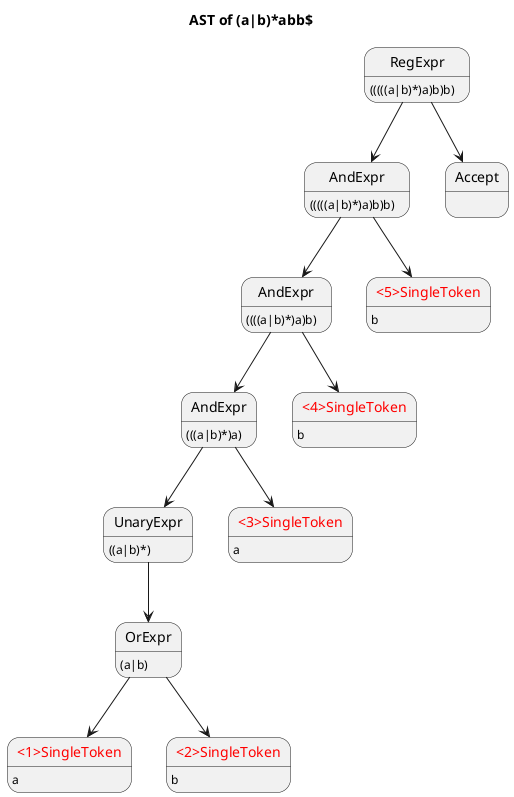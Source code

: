 @startuml ast_ababb
hide empty description
title AST of (a|b)*abb$
state 0 as "RegExpr"
0: (((((a|b)*)a)b)b)
state 1 as "AndExpr"
1: (((((a|b)*)a)b)b)
state 2 as "AndExpr"
2: ((((a|b)*)a)b)
state 3 as "AndExpr"
3: (((a|b)*)a)
state 4 as "UnaryExpr"
4: ((a|b)*)
state 5 as "OrExpr"
5: (a|b)
state 6 as "<1>SingleToken" #text:red 
6: a 
state 7 as "<2>SingleToken" #text:red 
7: b
state 8 as "<3>SingleToken" #text:red 
8: a
state 9 as "<4>SingleToken" #text:red 
9: b
state 10 as "<5>SingleToken" #text:red 
10: b
state 11 as "Accept"
11:
5-down->6
5-down->7
4-down->5
3-down->4
3-down->8
2-down->3
2-down->9
1-down->2
1-down->10
0-down->1
0-down->11
@enduml

@startuml ast_to_nfa_ababb_step1
hide empty description
[*]-down->3 : a
[*]-down->2 : b
[*]-down->1 : a
@enduml

@startuml ast_to_nfa_ababb_step2
hide empty description
[*]-down->3 : a
[*]-down->2 : b
[*]-down->1 : a
1-down->1 : a
1-down->2 : b
1-down->3 : a
2-down->1 : a
2-down->2 : b
2-down->3 : a
3-down->4 : b
@enduml


@startuml class-diagram-interpreter
title: 基于解释器模式的语义分析
interface AST {
  AST[] children
  void resolveFirstSet()
  void resolveFollowSet()
	NFA generateNFA()
}

AST<|--AndExpr

class AndExpr {
	left : AST
	right : AST

	void resolveFirstSet()
  void resolveFollowSet()
	NFA generateNFA()
}

AST<|--OrExpr
class OrExpr {
	left : AST
	right : AST

	void resolveFirstSet()
  void resolveFollowSet()
	NFA generateNFA()
}

AST<|-- UnaryExpr

class UnaryExpr {
	expr : AST
	operator : Token

	void resolveFirstSet()
  void resolveFollowSet()
	NFA generateNFA()
}

AST<|-- Token
class Token{
	lexme : String

	void resolveFirstSet()
  void resolveFollowSet()
	NFA generateNFA()
}
@enduml


@startuml class-diagram-visitor
title: 基于访客模式的语义分析
interface AST {
  AST[] children
}

AST<|--AndExpr

class AndExpr {
	left : AST
	right : AST
}

AST<|--OrExpr
class OrExpr {
	left : AST
	right : AST
}

AST<|-- UnaryExpr

class UnaryExpr {
	expr : AST
	operator : Token
}

AST<|-- Token
class Token{
	lexme : String
}

interface FirstSetVisitor{
	visit(ast :AST)
}

interface FollowSetVisitor{
	visit(ast :AST)
}

interface NFAGenerator{
	visit(ast :AST)
}
@enduml